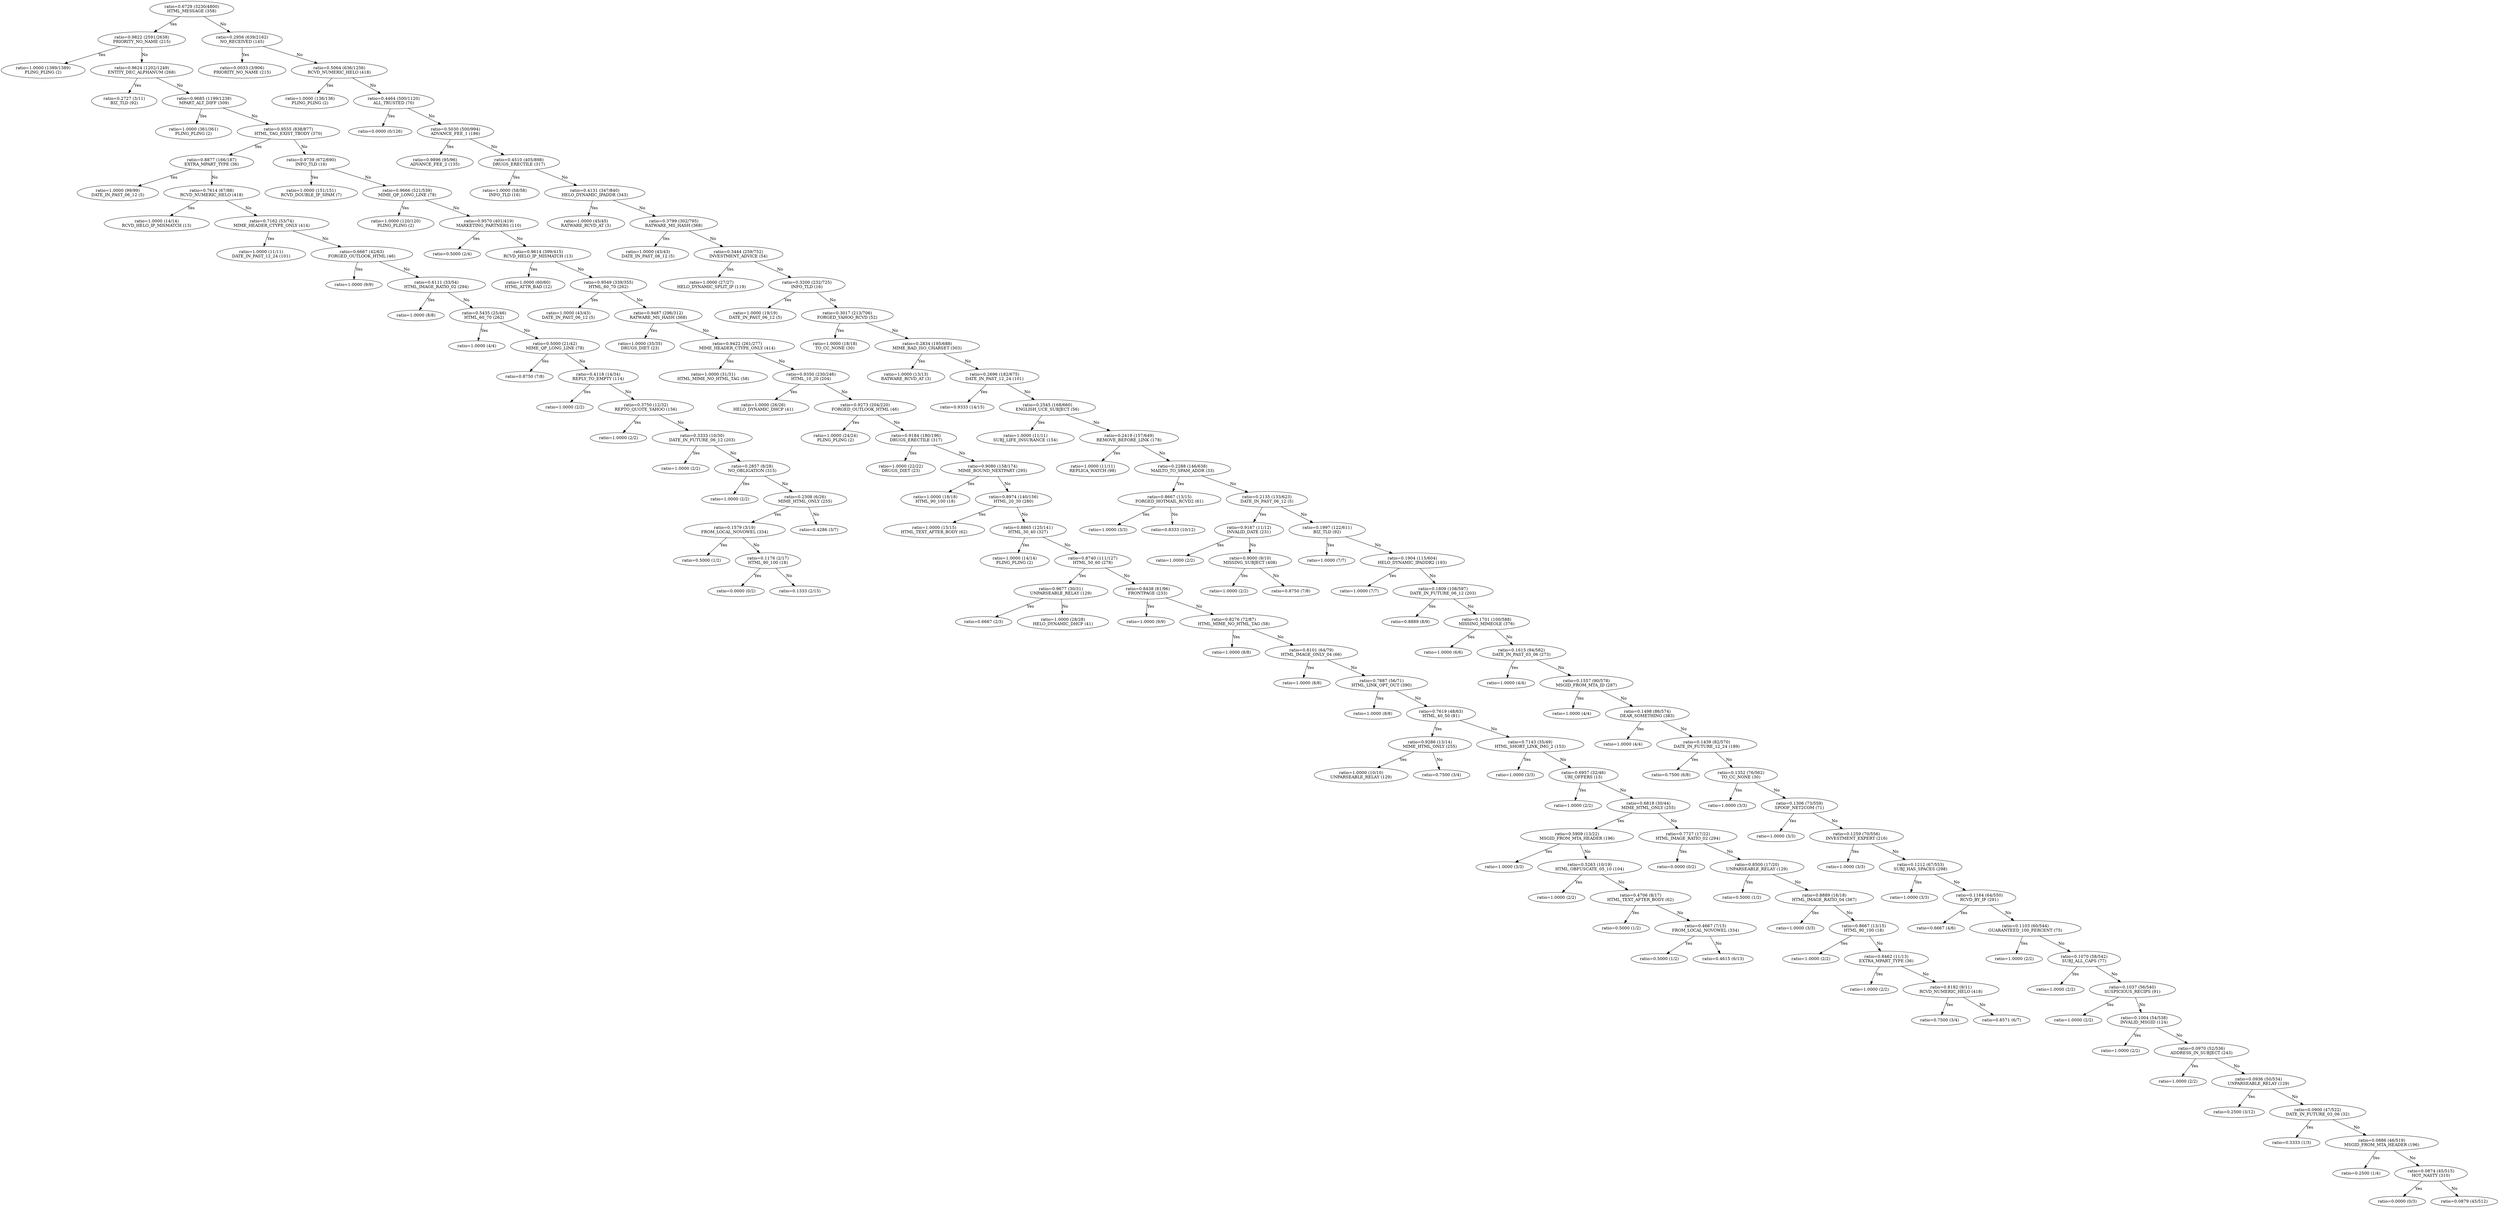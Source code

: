 digraph decisiontree {
n398 [label="ratio=0.6729 (3230/4800)\nHTML_MESSAGE (358)"];

n399 [label="ratio=0.9822 (2591/2638)\nPRIORITY_NO_NAME (215)"];

n398 -> n399 [label=Yes];

n400 [label="ratio=1.0000 (1389/1389)\nPLING_PLING (2)"];

n399 -> n400 [label=Yes];

n399 -> n401 [label=No];

n401 [label="ratio=0.9624 (1202/1249)\nENTITY_DEC_ALPHANUM (268)"];

n402 [label="ratio=0.2727 (3/11)\nBIZ_TLD (92)"];

n401 -> n402 [label=Yes];

n401 -> n403 [label=No];

n403 [label="ratio=0.9685 (1199/1238)\nMPART_ALT_DIFF (309)"];

n404 [label="ratio=1.0000 (361/361)\nPLING_PLING (2)"];

n403 -> n404 [label=Yes];

n403 -> n405 [label=No];

n405 [label="ratio=0.9555 (838/877)\nHTML_TAG_EXIST_TBODY (370)"];

n406 [label="ratio=0.8877 (166/187)\nEXTRA_MPART_TYPE (36)"];

n405 -> n406 [label=Yes];

n407 [label="ratio=1.0000 (99/99)\nDATE_IN_PAST_06_12 (5)"];

n406 -> n407 [label=Yes];

n406 -> n408 [label=No];

n408 [label="ratio=0.7614 (67/88)\nRCVD_NUMERIC_HELO (418)"];

n409 [label="ratio=1.0000 (14/14)\nRCVD_HELO_IP_MISMATCH (13)"];

n408 -> n409 [label=Yes];

n408 -> n410 [label=No];

n410 [label="ratio=0.7162 (53/74)\nMIME_HEADER_CTYPE_ONLY (414)"];

n411 [label="ratio=1.0000 (11/11)\nDATE_IN_PAST_12_24 (101)"];

n410 -> n411 [label=Yes];

n410 -> n412 [label=No];

n412 [label="ratio=0.6667 (42/63)\nFORGED_OUTLOOK_HTML (46)"];

n413 [label="ratio=1.0000 (9/9)\n"];

n412 -> n413 [label=Yes];

n412 -> n414 [label=No];

n414 [label="ratio=0.6111 (33/54)\nHTML_IMAGE_RATIO_02 (294)"];

n415 [label="ratio=1.0000 (8/8)\n"];

n414 -> n415 [label=Yes];

n414 -> n416 [label=No];

n416 [label="ratio=0.5435 (25/46)\nHTML_60_70 (262)"];

n417 [label="ratio=1.0000 (4/4)\n"];

n416 -> n417 [label=Yes];

n416 -> n418 [label=No];

n418 [label="ratio=0.5000 (21/42)\nMIME_QP_LONG_LINE (78)"];

n419 [label="ratio=0.8750 (7/8)\n"];

n418 -> n419 [label=Yes];

n418 -> n420 [label=No];

n420 [label="ratio=0.4118 (14/34)\nREPLY_TO_EMPTY (114)"];

n421 [label="ratio=1.0000 (2/2)\n"];

n420 -> n421 [label=Yes];

n420 -> n422 [label=No];

n422 [label="ratio=0.3750 (12/32)\nREPTO_QUOTE_YAHOO (156)"];

n423 [label="ratio=1.0000 (2/2)\n"];

n422 -> n423 [label=Yes];

n422 -> n424 [label=No];

n424 [label="ratio=0.3333 (10/30)\nDATE_IN_FUTURE_06_12 (203)"];

n425 [label="ratio=1.0000 (2/2)\n"];

n424 -> n425 [label=Yes];

n424 -> n426 [label=No];

n426 [label="ratio=0.2857 (8/28)\nNO_OBLIGATION (315)"];

n427 [label="ratio=1.0000 (2/2)\n"];

n426 -> n427 [label=Yes];

n426 -> n428 [label=No];

n428 [label="ratio=0.2308 (6/26)\nMIME_HTML_ONLY (255)"];

n429 [label="ratio=0.1579 (3/19)\nFROM_LOCAL_NOVOWEL (334)"];

n428 -> n429 [label=Yes];

n430 [label="ratio=0.5000 (1/2)\n"];

n429 -> n430 [label=Yes];

n429 -> n431 [label=No];

n431 [label="ratio=0.1176 (2/17)\nHTML_90_100 (18)"];

n432 [label="ratio=0.0000 (0/2)\n"];

n431 -> n432 [label=Yes];

n431 -> n433 [label=No];

n433 [label="ratio=0.1333 (2/15)\n"];

n428 -> n434 [label=No];

n434 [label="ratio=0.4286 (3/7)\n"];

n405 -> n435 [label=No];

n435 [label="ratio=0.9739 (672/690)\nINFO_TLD (16)"];

n436 [label="ratio=1.0000 (151/151)\nRCVD_DOUBLE_IP_SPAM (7)"];

n435 -> n436 [label=Yes];

n435 -> n437 [label=No];

n437 [label="ratio=0.9666 (521/539)\nMIME_QP_LONG_LINE (78)"];

n438 [label="ratio=1.0000 (120/120)\nPLING_PLING (2)"];

n437 -> n438 [label=Yes];

n437 -> n439 [label=No];

n439 [label="ratio=0.9570 (401/419)\nMARKETING_PARTNERS (110)"];

n440 [label="ratio=0.5000 (2/4)\n"];

n439 -> n440 [label=Yes];

n439 -> n441 [label=No];

n441 [label="ratio=0.9614 (399/415)\nRCVD_HELO_IP_MISMATCH (13)"];

n442 [label="ratio=1.0000 (60/60)\nHTML_ATTR_BAD (12)"];

n441 -> n442 [label=Yes];

n441 -> n443 [label=No];

n443 [label="ratio=0.9549 (339/355)\nHTML_60_70 (262)"];

n444 [label="ratio=1.0000 (43/43)\nDATE_IN_PAST_06_12 (5)"];

n443 -> n444 [label=Yes];

n443 -> n445 [label=No];

n445 [label="ratio=0.9487 (296/312)\nRATWARE_MS_HASH (368)"];

n446 [label="ratio=1.0000 (35/35)\nDRUGS_DIET (23)"];

n445 -> n446 [label=Yes];

n445 -> n447 [label=No];

n447 [label="ratio=0.9422 (261/277)\nMIME_HEADER_CTYPE_ONLY (414)"];

n448 [label="ratio=1.0000 (31/31)\nHTML_MIME_NO_HTML_TAG (58)"];

n447 -> n448 [label=Yes];

n447 -> n449 [label=No];

n449 [label="ratio=0.9350 (230/246)\nHTML_10_20 (204)"];

n450 [label="ratio=1.0000 (26/26)\nHELO_DYNAMIC_DHCP (41)"];

n449 -> n450 [label=Yes];

n449 -> n451 [label=No];

n451 [label="ratio=0.9273 (204/220)\nFORGED_OUTLOOK_HTML (46)"];

n452 [label="ratio=1.0000 (24/24)\nPLING_PLING (2)"];

n451 -> n452 [label=Yes];

n451 -> n453 [label=No];

n453 [label="ratio=0.9184 (180/196)\nDRUGS_ERECTILE (317)"];

n454 [label="ratio=1.0000 (22/22)\nDRUGS_DIET (23)"];

n453 -> n454 [label=Yes];

n453 -> n455 [label=No];

n455 [label="ratio=0.9080 (158/174)\nMIME_BOUND_NEXTPART (295)"];

n456 [label="ratio=1.0000 (18/18)\nHTML_90_100 (18)"];

n455 -> n456 [label=Yes];

n455 -> n457 [label=No];

n457 [label="ratio=0.8974 (140/156)\nHTML_20_30 (280)"];

n458 [label="ratio=1.0000 (15/15)\nHTML_TEXT_AFTER_BODY (62)"];

n457 -> n458 [label=Yes];

n457 -> n459 [label=No];

n459 [label="ratio=0.8865 (125/141)\nHTML_30_40 (327)"];

n460 [label="ratio=1.0000 (14/14)\nPLING_PLING (2)"];

n459 -> n460 [label=Yes];

n459 -> n461 [label=No];

n461 [label="ratio=0.8740 (111/127)\nHTML_50_60 (278)"];

n462 [label="ratio=0.9677 (30/31)\nUNPARSEABLE_RELAY (129)"];

n461 -> n462 [label=Yes];

n463 [label="ratio=0.6667 (2/3)\n"];

n462 -> n463 [label=Yes];

n462 -> n464 [label=No];

n464 [label="ratio=1.0000 (28/28)\nHELO_DYNAMIC_DHCP (41)"];

n461 -> n465 [label=No];

n465 [label="ratio=0.8438 (81/96)\nFRONTPAGE (233)"];

n466 [label="ratio=1.0000 (9/9)\n"];

n465 -> n466 [label=Yes];

n465 -> n467 [label=No];

n467 [label="ratio=0.8276 (72/87)\nHTML_MIME_NO_HTML_TAG (58)"];

n468 [label="ratio=1.0000 (8/8)\n"];

n467 -> n468 [label=Yes];

n467 -> n469 [label=No];

n469 [label="ratio=0.8101 (64/79)\nHTML_IMAGE_ONLY_04 (66)"];

n470 [label="ratio=1.0000 (8/8)\n"];

n469 -> n470 [label=Yes];

n469 -> n471 [label=No];

n471 [label="ratio=0.7887 (56/71)\nHTML_LINK_OPT_OUT (390)"];

n472 [label="ratio=1.0000 (8/8)\n"];

n471 -> n472 [label=Yes];

n471 -> n473 [label=No];

n473 [label="ratio=0.7619 (48/63)\nHTML_40_50 (81)"];

n474 [label="ratio=0.9286 (13/14)\nMIME_HTML_ONLY (255)"];

n473 -> n474 [label=Yes];

n475 [label="ratio=1.0000 (10/10)\nUNPARSEABLE_RELAY (129)"];

n474 -> n475 [label=Yes];

n474 -> n476 [label=No];

n476 [label="ratio=0.7500 (3/4)\n"];

n473 -> n477 [label=No];

n477 [label="ratio=0.7143 (35/49)\nHTML_SHORT_LINK_IMG_2 (153)"];

n478 [label="ratio=1.0000 (3/3)\n"];

n477 -> n478 [label=Yes];

n477 -> n479 [label=No];

n479 [label="ratio=0.6957 (32/46)\nURI_OFFERS (15)"];

n480 [label="ratio=1.0000 (2/2)\n"];

n479 -> n480 [label=Yes];

n479 -> n481 [label=No];

n481 [label="ratio=0.6818 (30/44)\nMIME_HTML_ONLY (255)"];

n482 [label="ratio=0.5909 (13/22)\nMSGID_FROM_MTA_HEADER (196)"];

n481 -> n482 [label=Yes];

n483 [label="ratio=1.0000 (3/3)\n"];

n482 -> n483 [label=Yes];

n482 -> n484 [label=No];

n484 [label="ratio=0.5263 (10/19)\nHTML_OBFUSCATE_05_10 (104)"];

n485 [label="ratio=1.0000 (2/2)\n"];

n484 -> n485 [label=Yes];

n484 -> n486 [label=No];

n486 [label="ratio=0.4706 (8/17)\nHTML_TEXT_AFTER_BODY (62)"];

n487 [label="ratio=0.5000 (1/2)\n"];

n486 -> n487 [label=Yes];

n486 -> n488 [label=No];

n488 [label="ratio=0.4667 (7/15)\nFROM_LOCAL_NOVOWEL (334)"];

n489 [label="ratio=0.5000 (1/2)\n"];

n488 -> n489 [label=Yes];

n488 -> n490 [label=No];

n490 [label="ratio=0.4615 (6/13)\n"];

n481 -> n491 [label=No];

n491 [label="ratio=0.7727 (17/22)\nHTML_IMAGE_RATIO_02 (294)"];

n492 [label="ratio=0.0000 (0/2)\n"];

n491 -> n492 [label=Yes];

n491 -> n493 [label=No];

n493 [label="ratio=0.8500 (17/20)\nUNPARSEABLE_RELAY (129)"];

n494 [label="ratio=0.5000 (1/2)\n"];

n493 -> n494 [label=Yes];

n493 -> n495 [label=No];

n495 [label="ratio=0.8889 (16/18)\nHTML_IMAGE_RATIO_04 (367)"];

n496 [label="ratio=1.0000 (3/3)\n"];

n495 -> n496 [label=Yes];

n495 -> n497 [label=No];

n497 [label="ratio=0.8667 (13/15)\nHTML_90_100 (18)"];

n498 [label="ratio=1.0000 (2/2)\n"];

n497 -> n498 [label=Yes];

n497 -> n499 [label=No];

n499 [label="ratio=0.8462 (11/13)\nEXTRA_MPART_TYPE (36)"];

n500 [label="ratio=1.0000 (2/2)\n"];

n499 -> n500 [label=Yes];

n499 -> n501 [label=No];

n501 [label="ratio=0.8182 (9/11)\nRCVD_NUMERIC_HELO (418)"];

n502 [label="ratio=0.7500 (3/4)\n"];

n501 -> n502 [label=Yes];

n501 -> n503 [label=No];

n503 [label="ratio=0.8571 (6/7)\n"];

n398 -> n504 [label=No];

n504 [label="ratio=0.2956 (639/2162)\nNO_RECEIVED (145)"];

n505 [label="ratio=0.0033 (3/906)\nPRIORITY_NO_NAME (215)"];

n504 -> n505 [label=Yes];

n504 -> n506 [label=No];

n506 [label="ratio=0.5064 (636/1256)\nRCVD_NUMERIC_HELO (418)"];

n507 [label="ratio=1.0000 (136/136)\nPLING_PLING (2)"];

n506 -> n507 [label=Yes];

n506 -> n508 [label=No];

n508 [label="ratio=0.4464 (500/1120)\nALL_TRUSTED (70)"];

n509 [label="ratio=0.0000 (0/126)\n"];

n508 -> n509 [label=Yes];

n508 -> n510 [label=No];

n510 [label="ratio=0.5030 (500/994)\nADVANCE_FEE_1 (186)"];

n511 [label="ratio=0.9896 (95/96)\nADVANCE_FEE_2 (135)"];

n510 -> n511 [label=Yes];

n510 -> n512 [label=No];

n512 [label="ratio=0.4510 (405/898)\nDRUGS_ERECTILE (317)"];

n513 [label="ratio=1.0000 (58/58)\nINFO_TLD (16)"];

n512 -> n513 [label=Yes];

n512 -> n514 [label=No];

n514 [label="ratio=0.4131 (347/840)\nHELO_DYNAMIC_IPADDR (343)"];

n515 [label="ratio=1.0000 (45/45)\nRATWARE_RCVD_AT (3)"];

n514 -> n515 [label=Yes];

n514 -> n516 [label=No];

n516 [label="ratio=0.3799 (302/795)\nRATWARE_MS_HASH (368)"];

n517 [label="ratio=1.0000 (43/43)\nDATE_IN_PAST_06_12 (5)"];

n516 -> n517 [label=Yes];

n516 -> n518 [label=No];

n518 [label="ratio=0.3444 (259/752)\nINVESTMENT_ADVICE (54)"];

n519 [label="ratio=1.0000 (27/27)\nHELO_DYNAMIC_SPLIT_IP (119)"];

n518 -> n519 [label=Yes];

n518 -> n520 [label=No];

n520 [label="ratio=0.3200 (232/725)\nINFO_TLD (16)"];

n521 [label="ratio=1.0000 (19/19)\nDATE_IN_PAST_06_12 (5)"];

n520 -> n521 [label=Yes];

n520 -> n522 [label=No];

n522 [label="ratio=0.3017 (213/706)\nFORGED_YAHOO_RCVD (52)"];

n523 [label="ratio=1.0000 (18/18)\nTO_CC_NONE (30)"];

n522 -> n523 [label=Yes];

n522 -> n524 [label=No];

n524 [label="ratio=0.2834 (195/688)\nMIME_BAD_ISO_CHARSET (303)"];

n525 [label="ratio=1.0000 (13/13)\nRATWARE_RCVD_AT (3)"];

n524 -> n525 [label=Yes];

n524 -> n526 [label=No];

n526 [label="ratio=0.2696 (182/675)\nDATE_IN_PAST_12_24 (101)"];

n527 [label="ratio=0.9333 (14/15)\n"];

n526 -> n527 [label=Yes];

n526 -> n528 [label=No];

n528 [label="ratio=0.2545 (168/660)\nENGLISH_UCE_SUBJECT (56)"];

n529 [label="ratio=1.0000 (11/11)\nSUBJ_LIFE_INSURANCE (154)"];

n528 -> n529 [label=Yes];

n528 -> n530 [label=No];

n530 [label="ratio=0.2419 (157/649)\nREMOVE_BEFORE_LINK (178)"];

n531 [label="ratio=1.0000 (11/11)\nREPLICA_WATCH (98)"];

n530 -> n531 [label=Yes];

n530 -> n532 [label=No];

n532 [label="ratio=0.2288 (146/638)\nMAILTO_TO_SPAM_ADDR (33)"];

n533 [label="ratio=0.8667 (13/15)\nFORGED_HOTMAIL_RCVD2 (61)"];

n532 -> n533 [label=Yes];

n534 [label="ratio=1.0000 (3/3)\n"];

n533 -> n534 [label=Yes];

n533 -> n535 [label=No];

n535 [label="ratio=0.8333 (10/12)\n"];

n532 -> n536 [label=No];

n536 [label="ratio=0.2135 (133/623)\nDATE_IN_PAST_06_12 (5)"];

n537 [label="ratio=0.9167 (11/12)\nINVALID_DATE (231)"];

n536 -> n537 [label=Yes];

n538 [label="ratio=1.0000 (2/2)\n"];

n537 -> n538 [label=Yes];

n537 -> n539 [label=No];

n539 [label="ratio=0.9000 (9/10)\nMISSING_SUBJECT (408)"];

n540 [label="ratio=1.0000 (2/2)\n"];

n539 -> n540 [label=Yes];

n539 -> n541 [label=No];

n541 [label="ratio=0.8750 (7/8)\n"];

n536 -> n542 [label=No];

n542 [label="ratio=0.1997 (122/611)\nBIZ_TLD (92)"];

n543 [label="ratio=1.0000 (7/7)\n"];

n542 -> n543 [label=Yes];

n542 -> n544 [label=No];

n544 [label="ratio=0.1904 (115/604)\nHELO_DYNAMIC_IPADDR2 (193)"];

n545 [label="ratio=1.0000 (7/7)\n"];

n544 -> n545 [label=Yes];

n544 -> n546 [label=No];

n546 [label="ratio=0.1809 (108/597)\nDATE_IN_FUTURE_06_12 (203)"];

n547 [label="ratio=0.8889 (8/9)\n"];

n546 -> n547 [label=Yes];

n546 -> n548 [label=No];

n548 [label="ratio=0.1701 (100/588)\nMISSING_MIMEOLE (376)"];

n549 [label="ratio=1.0000 (6/6)\n"];

n548 -> n549 [label=Yes];

n548 -> n550 [label=No];

n550 [label="ratio=0.1615 (94/582)\nDATE_IN_PAST_03_06 (273)"];

n551 [label="ratio=1.0000 (4/4)\n"];

n550 -> n551 [label=Yes];

n550 -> n552 [label=No];

n552 [label="ratio=0.1557 (90/578)\nMSGID_FROM_MTA_ID (287)"];

n553 [label="ratio=1.0000 (4/4)\n"];

n552 -> n553 [label=Yes];

n552 -> n554 [label=No];

n554 [label="ratio=0.1498 (86/574)\nDEAR_SOMETHING (383)"];

n555 [label="ratio=1.0000 (4/4)\n"];

n554 -> n555 [label=Yes];

n554 -> n556 [label=No];

n556 [label="ratio=0.1439 (82/570)\nDATE_IN_FUTURE_12_24 (189)"];

n557 [label="ratio=0.7500 (6/8)\n"];

n556 -> n557 [label=Yes];

n556 -> n558 [label=No];

n558 [label="ratio=0.1352 (76/562)\nTO_CC_NONE (30)"];

n559 [label="ratio=1.0000 (3/3)\n"];

n558 -> n559 [label=Yes];

n558 -> n560 [label=No];

n560 [label="ratio=0.1306 (73/559)\nSPOOF_NET2COM (71)"];

n561 [label="ratio=1.0000 (3/3)\n"];

n560 -> n561 [label=Yes];

n560 -> n562 [label=No];

n562 [label="ratio=0.1259 (70/556)\nINVESTMENT_EXPERT (216)"];

n563 [label="ratio=1.0000 (3/3)\n"];

n562 -> n563 [label=Yes];

n562 -> n564 [label=No];

n564 [label="ratio=0.1212 (67/553)\nSUBJ_HAS_SPACES (298)"];

n565 [label="ratio=1.0000 (3/3)\n"];

n564 -> n565 [label=Yes];

n564 -> n566 [label=No];

n566 [label="ratio=0.1164 (64/550)\nRCVD_BY_IP (291)"];

n567 [label="ratio=0.6667 (4/6)\n"];

n566 -> n567 [label=Yes];

n566 -> n568 [label=No];

n568 [label="ratio=0.1103 (60/544)\nGUARANTEED_100_PERCENT (75)"];

n569 [label="ratio=1.0000 (2/2)\n"];

n568 -> n569 [label=Yes];

n568 -> n570 [label=No];

n570 [label="ratio=0.1070 (58/542)\nSUBJ_ALL_CAPS (77)"];

n571 [label="ratio=1.0000 (2/2)\n"];

n570 -> n571 [label=Yes];

n570 -> n572 [label=No];

n572 [label="ratio=0.1037 (56/540)\nSUSPICIOUS_RECIPS (91)"];

n573 [label="ratio=1.0000 (2/2)\n"];

n572 -> n573 [label=Yes];

n572 -> n574 [label=No];

n574 [label="ratio=0.1004 (54/538)\nINVALID_MSGID (124)"];

n575 [label="ratio=1.0000 (2/2)\n"];

n574 -> n575 [label=Yes];

n574 -> n576 [label=No];

n576 [label="ratio=0.0970 (52/536)\nADDRESS_IN_SUBJECT (243)"];

n577 [label="ratio=1.0000 (2/2)\n"];

n576 -> n577 [label=Yes];

n576 -> n578 [label=No];

n578 [label="ratio=0.0936 (50/534)\nUNPARSEABLE_RELAY (129)"];

n579 [label="ratio=0.2500 (3/12)\n"];

n578 -> n579 [label=Yes];

n578 -> n580 [label=No];

n580 [label="ratio=0.0900 (47/522)\nDATE_IN_FUTURE_03_06 (32)"];

n581 [label="ratio=0.3333 (1/3)\n"];

n580 -> n581 [label=Yes];

n580 -> n582 [label=No];

n582 [label="ratio=0.0886 (46/519)\nMSGID_FROM_MTA_HEADER (196)"];

n583 [label="ratio=0.2500 (1/4)\n"];

n582 -> n583 [label=Yes];

n582 -> n584 [label=No];

n584 [label="ratio=0.0874 (45/515)\nHOT_NASTY (310)"];

n585 [label="ratio=0.0000 (0/3)\n"];

n584 -> n585 [label=Yes];

n584 -> n586 [label=No];

n586 [label="ratio=0.0879 (45/512)\n"];

}
